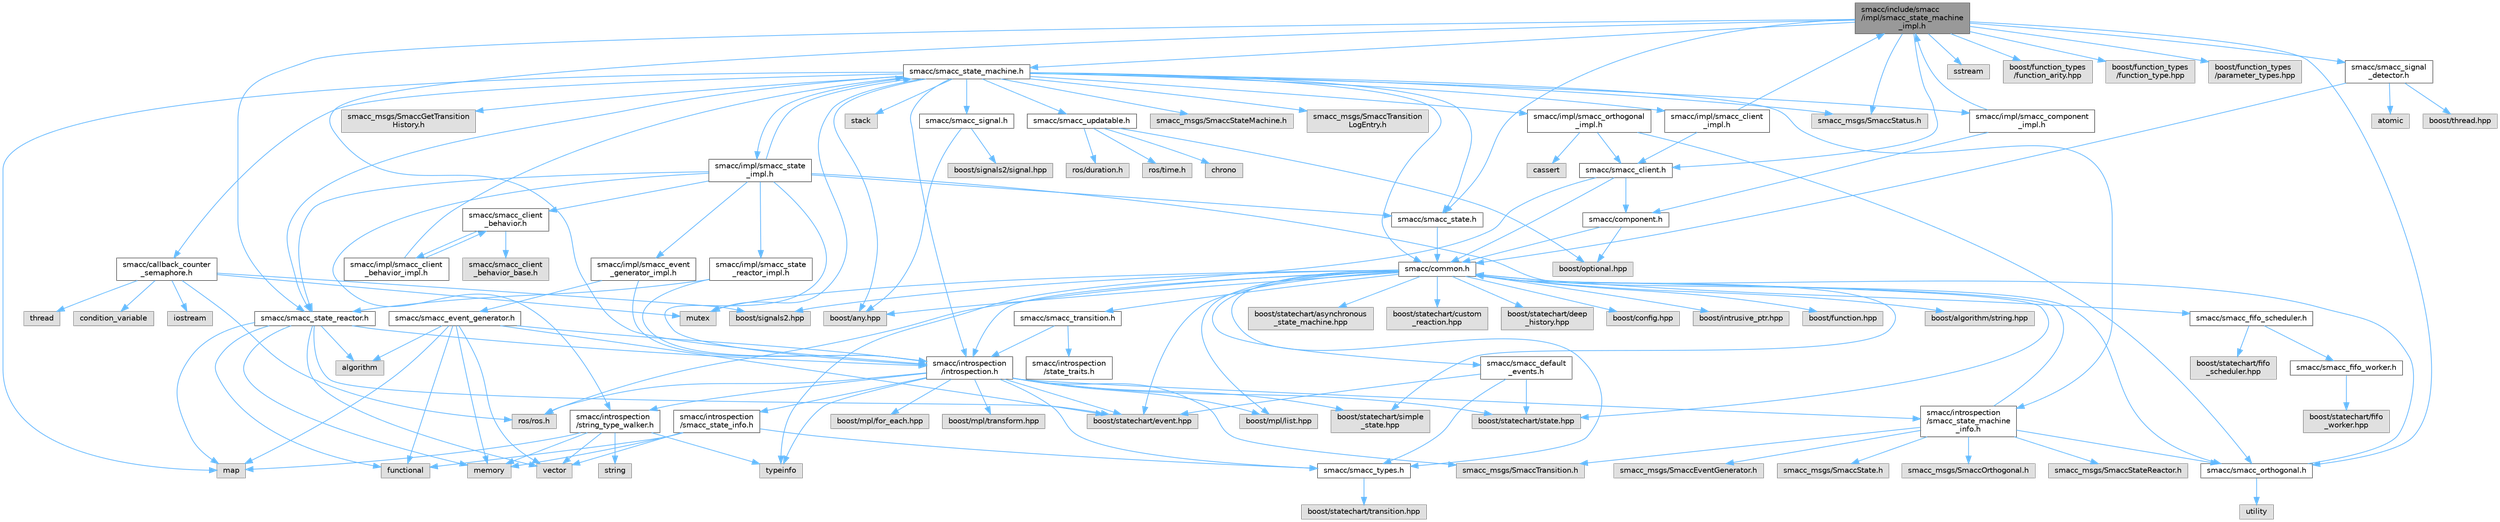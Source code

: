 digraph "smacc/include/smacc/impl/smacc_state_machine_impl.h"
{
 // LATEX_PDF_SIZE
  bgcolor="transparent";
  edge [fontname=Helvetica,fontsize=10,labelfontname=Helvetica,labelfontsize=10];
  node [fontname=Helvetica,fontsize=10,shape=box,height=0.2,width=0.4];
  Node1 [label="smacc/include/smacc\l/impl/smacc_state_machine\l_impl.h",height=0.2,width=0.4,color="gray40", fillcolor="grey60", style="filled", fontcolor="black",tooltip=" "];
  Node1 -> Node2 [color="steelblue1",style="solid"];
  Node2 [label="smacc/smacc_state_machine.h",height=0.2,width=0.4,color="grey40", fillcolor="white", style="filled",URL="$smacc__state__machine_8h.html",tooltip=" "];
  Node2 -> Node3 [color="steelblue1",style="solid"];
  Node3 [label="boost/any.hpp",height=0.2,width=0.4,color="grey60", fillcolor="#E0E0E0", style="filled",tooltip=" "];
  Node2 -> Node4 [color="steelblue1",style="solid"];
  Node4 [label="map",height=0.2,width=0.4,color="grey60", fillcolor="#E0E0E0", style="filled",tooltip=" "];
  Node2 -> Node5 [color="steelblue1",style="solid"];
  Node5 [label="mutex",height=0.2,width=0.4,color="grey60", fillcolor="#E0E0E0", style="filled",tooltip=" "];
  Node2 -> Node6 [color="steelblue1",style="solid"];
  Node6 [label="stack",height=0.2,width=0.4,color="grey60", fillcolor="#E0E0E0", style="filled",tooltip=" "];
  Node2 -> Node7 [color="steelblue1",style="solid"];
  Node7 [label="smacc/common.h",height=0.2,width=0.4,color="grey40", fillcolor="white", style="filled",URL="$common_8h.html",tooltip=" "];
  Node7 -> Node8 [color="steelblue1",style="solid"];
  Node8 [label="boost/statechart/state.hpp",height=0.2,width=0.4,color="grey60", fillcolor="#E0E0E0", style="filled",tooltip=" "];
  Node7 -> Node9 [color="steelblue1",style="solid"];
  Node9 [label="boost/statechart/simple\l_state.hpp",height=0.2,width=0.4,color="grey60", fillcolor="#E0E0E0", style="filled",tooltip=" "];
  Node7 -> Node10 [color="steelblue1",style="solid"];
  Node10 [label="boost/statechart/event.hpp",height=0.2,width=0.4,color="grey60", fillcolor="#E0E0E0", style="filled",tooltip=" "];
  Node7 -> Node11 [color="steelblue1",style="solid"];
  Node11 [label="boost/statechart/asynchronous\l_state_machine.hpp",height=0.2,width=0.4,color="grey60", fillcolor="#E0E0E0", style="filled",tooltip=" "];
  Node7 -> Node12 [color="steelblue1",style="solid"];
  Node12 [label="boost/statechart/custom\l_reaction.hpp",height=0.2,width=0.4,color="grey60", fillcolor="#E0E0E0", style="filled",tooltip=" "];
  Node7 -> Node13 [color="steelblue1",style="solid"];
  Node13 [label="boost/statechart/deep\l_history.hpp",height=0.2,width=0.4,color="grey60", fillcolor="#E0E0E0", style="filled",tooltip=" "];
  Node7 -> Node14 [color="steelblue1",style="solid"];
  Node14 [label="boost/config.hpp",height=0.2,width=0.4,color="grey60", fillcolor="#E0E0E0", style="filled",tooltip=" "];
  Node7 -> Node15 [color="steelblue1",style="solid"];
  Node15 [label="boost/intrusive_ptr.hpp",height=0.2,width=0.4,color="grey60", fillcolor="#E0E0E0", style="filled",tooltip=" "];
  Node7 -> Node16 [color="steelblue1",style="solid"];
  Node16 [label="boost/function.hpp",height=0.2,width=0.4,color="grey60", fillcolor="#E0E0E0", style="filled",tooltip=" "];
  Node7 -> Node17 [color="steelblue1",style="solid"];
  Node17 [label="boost/signals2.hpp",height=0.2,width=0.4,color="grey60", fillcolor="#E0E0E0", style="filled",tooltip=" "];
  Node7 -> Node18 [color="steelblue1",style="solid"];
  Node18 [label="boost/mpl/list.hpp",height=0.2,width=0.4,color="grey60", fillcolor="#E0E0E0", style="filled",tooltip=" "];
  Node7 -> Node3 [color="steelblue1",style="solid"];
  Node7 -> Node19 [color="steelblue1",style="solid"];
  Node19 [label="boost/algorithm/string.hpp",height=0.2,width=0.4,color="grey60", fillcolor="#E0E0E0", style="filled",tooltip=" "];
  Node7 -> Node5 [color="steelblue1",style="solid"];
  Node7 -> Node20 [color="steelblue1",style="solid"];
  Node20 [label="ros/ros.h",height=0.2,width=0.4,color="grey60", fillcolor="#E0E0E0", style="filled",tooltip=" "];
  Node7 -> Node21 [color="steelblue1",style="solid"];
  Node21 [label="smacc/smacc_fifo_scheduler.h",height=0.2,width=0.4,color="grey40", fillcolor="white", style="filled",URL="$smacc__fifo__scheduler_8h.html",tooltip=" "];
  Node21 -> Node22 [color="steelblue1",style="solid"];
  Node22 [label="boost/statechart/fifo\l_scheduler.hpp",height=0.2,width=0.4,color="grey60", fillcolor="#E0E0E0", style="filled",tooltip=" "];
  Node21 -> Node23 [color="steelblue1",style="solid"];
  Node23 [label="smacc/smacc_fifo_worker.h",height=0.2,width=0.4,color="grey40", fillcolor="white", style="filled",URL="$smacc__fifo__worker_8h.html",tooltip=" "];
  Node23 -> Node24 [color="steelblue1",style="solid"];
  Node24 [label="boost/statechart/fifo\l_worker.hpp",height=0.2,width=0.4,color="grey60", fillcolor="#E0E0E0", style="filled",tooltip=" "];
  Node7 -> Node25 [color="steelblue1",style="solid"];
  Node25 [label="smacc/smacc_types.h",height=0.2,width=0.4,color="grey40", fillcolor="white", style="filled",URL="$smacc__types_8h.html",tooltip=" "];
  Node25 -> Node26 [color="steelblue1",style="solid"];
  Node26 [label="boost/statechart/transition.hpp",height=0.2,width=0.4,color="grey60", fillcolor="#E0E0E0", style="filled",tooltip=" "];
  Node7 -> Node27 [color="steelblue1",style="solid"];
  Node27 [label="smacc/introspection\l/introspection.h",height=0.2,width=0.4,color="grey40", fillcolor="white", style="filled",URL="$introspection_8h.html",tooltip=" "];
  Node27 -> Node8 [color="steelblue1",style="solid"];
  Node27 -> Node9 [color="steelblue1",style="solid"];
  Node27 -> Node10 [color="steelblue1",style="solid"];
  Node27 -> Node20 [color="steelblue1",style="solid"];
  Node27 -> Node28 [color="steelblue1",style="solid"];
  Node28 [label="typeinfo",height=0.2,width=0.4,color="grey60", fillcolor="#E0E0E0", style="filled",tooltip=" "];
  Node27 -> Node18 [color="steelblue1",style="solid"];
  Node27 -> Node29 [color="steelblue1",style="solid"];
  Node29 [label="boost/mpl/for_each.hpp",height=0.2,width=0.4,color="grey60", fillcolor="#E0E0E0", style="filled",tooltip=" "];
  Node27 -> Node30 [color="steelblue1",style="solid"];
  Node30 [label="boost/mpl/transform.hpp",height=0.2,width=0.4,color="grey60", fillcolor="#E0E0E0", style="filled",tooltip=" "];
  Node27 -> Node25 [color="steelblue1",style="solid"];
  Node27 -> Node31 [color="steelblue1",style="solid"];
  Node31 [label="smacc/introspection\l/string_type_walker.h",height=0.2,width=0.4,color="grey40", fillcolor="white", style="filled",URL="$string__type__walker_8h.html",tooltip=" "];
  Node31 -> Node32 [color="steelblue1",style="solid"];
  Node32 [label="string",height=0.2,width=0.4,color="grey60", fillcolor="#E0E0E0", style="filled",tooltip=" "];
  Node31 -> Node33 [color="steelblue1",style="solid"];
  Node33 [label="memory",height=0.2,width=0.4,color="grey60", fillcolor="#E0E0E0", style="filled",tooltip=" "];
  Node31 -> Node34 [color="steelblue1",style="solid"];
  Node34 [label="vector",height=0.2,width=0.4,color="grey60", fillcolor="#E0E0E0", style="filled",tooltip=" "];
  Node31 -> Node28 [color="steelblue1",style="solid"];
  Node31 -> Node4 [color="steelblue1",style="solid"];
  Node27 -> Node35 [color="steelblue1",style="solid"];
  Node35 [label="smacc/introspection\l/smacc_state_info.h",height=0.2,width=0.4,color="grey40", fillcolor="white", style="filled",URL="$smacc__state__info_8h.html",tooltip=" "];
  Node35 -> Node33 [color="steelblue1",style="solid"];
  Node35 -> Node36 [color="steelblue1",style="solid"];
  Node36 [label="functional",height=0.2,width=0.4,color="grey60", fillcolor="#E0E0E0", style="filled",tooltip=" "];
  Node35 -> Node34 [color="steelblue1",style="solid"];
  Node35 -> Node25 [color="steelblue1",style="solid"];
  Node27 -> Node37 [color="steelblue1",style="solid"];
  Node37 [label="smacc_msgs/SmaccTransition.h",height=0.2,width=0.4,color="grey60", fillcolor="#E0E0E0", style="filled",tooltip=" "];
  Node27 -> Node38 [color="steelblue1",style="solid"];
  Node38 [label="smacc/introspection\l/smacc_state_machine\l_info.h",height=0.2,width=0.4,color="grey40", fillcolor="white", style="filled",URL="$smacc__state__machine__info_8h.html",tooltip=" "];
  Node38 -> Node7 [color="steelblue1",style="solid"];
  Node38 -> Node39 [color="steelblue1",style="solid"];
  Node39 [label="smacc/smacc_orthogonal.h",height=0.2,width=0.4,color="grey40", fillcolor="white", style="filled",URL="$smacc__orthogonal_8h.html",tooltip=" "];
  Node39 -> Node7 [color="steelblue1",style="solid"];
  Node39 -> Node40 [color="steelblue1",style="solid"];
  Node40 [label="utility",height=0.2,width=0.4,color="grey60", fillcolor="#E0E0E0", style="filled",tooltip=" "];
  Node38 -> Node41 [color="steelblue1",style="solid"];
  Node41 [label="smacc_msgs/SmaccState.h",height=0.2,width=0.4,color="grey60", fillcolor="#E0E0E0", style="filled",tooltip=" "];
  Node38 -> Node37 [color="steelblue1",style="solid"];
  Node38 -> Node42 [color="steelblue1",style="solid"];
  Node42 [label="smacc_msgs/SmaccOrthogonal.h",height=0.2,width=0.4,color="grey60", fillcolor="#E0E0E0", style="filled",tooltip=" "];
  Node38 -> Node43 [color="steelblue1",style="solid"];
  Node43 [label="smacc_msgs/SmaccStateReactor.h",height=0.2,width=0.4,color="grey60", fillcolor="#E0E0E0", style="filled",tooltip=" "];
  Node38 -> Node44 [color="steelblue1",style="solid"];
  Node44 [label="smacc_msgs/SmaccEventGenerator.h",height=0.2,width=0.4,color="grey60", fillcolor="#E0E0E0", style="filled",tooltip=" "];
  Node7 -> Node45 [color="steelblue1",style="solid"];
  Node45 [label="smacc/smacc_default\l_events.h",height=0.2,width=0.4,color="grey40", fillcolor="white", style="filled",URL="$smacc__default__events_8h.html",tooltip=" "];
  Node45 -> Node8 [color="steelblue1",style="solid"];
  Node45 -> Node10 [color="steelblue1",style="solid"];
  Node45 -> Node25 [color="steelblue1",style="solid"];
  Node7 -> Node46 [color="steelblue1",style="solid"];
  Node46 [label="smacc/smacc_transition.h",height=0.2,width=0.4,color="grey40", fillcolor="white", style="filled",URL="$smacc__transition_8h.html",tooltip=" "];
  Node46 -> Node27 [color="steelblue1",style="solid"];
  Node46 -> Node47 [color="steelblue1",style="solid"];
  Node47 [label="smacc/introspection\l/state_traits.h",height=0.2,width=0.4,color="grey40", fillcolor="white", style="filled",URL="$state__traits_8h.html",tooltip=" "];
  Node2 -> Node27 [color="steelblue1",style="solid"];
  Node2 -> Node38 [color="steelblue1",style="solid"];
  Node2 -> Node48 [color="steelblue1",style="solid"];
  Node48 [label="smacc/smacc_updatable.h",height=0.2,width=0.4,color="grey40", fillcolor="white", style="filled",URL="$smacc__updatable_8h.html",tooltip=" "];
  Node48 -> Node49 [color="steelblue1",style="solid"];
  Node49 [label="chrono",height=0.2,width=0.4,color="grey60", fillcolor="#E0E0E0", style="filled",tooltip=" "];
  Node48 -> Node50 [color="steelblue1",style="solid"];
  Node50 [label="boost/optional.hpp",height=0.2,width=0.4,color="grey60", fillcolor="#E0E0E0", style="filled",tooltip=" "];
  Node48 -> Node51 [color="steelblue1",style="solid"];
  Node51 [label="ros/duration.h",height=0.2,width=0.4,color="grey60", fillcolor="#E0E0E0", style="filled",tooltip=" "];
  Node48 -> Node52 [color="steelblue1",style="solid"];
  Node52 [label="ros/time.h",height=0.2,width=0.4,color="grey60", fillcolor="#E0E0E0", style="filled",tooltip=" "];
  Node2 -> Node53 [color="steelblue1",style="solid"];
  Node53 [label="smacc/smacc_signal.h",height=0.2,width=0.4,color="grey40", fillcolor="white", style="filled",URL="$smacc__signal_8h.html",tooltip=" "];
  Node53 -> Node54 [color="steelblue1",style="solid"];
  Node54 [label="boost/signals2/signal.hpp",height=0.2,width=0.4,color="grey60", fillcolor="#E0E0E0", style="filled",tooltip=" "];
  Node53 -> Node3 [color="steelblue1",style="solid"];
  Node2 -> Node55 [color="steelblue1",style="solid"];
  Node55 [label="smacc_msgs/SmaccStateMachine.h",height=0.2,width=0.4,color="grey60", fillcolor="#E0E0E0", style="filled",tooltip=" "];
  Node2 -> Node56 [color="steelblue1",style="solid"];
  Node56 [label="smacc_msgs/SmaccTransition\lLogEntry.h",height=0.2,width=0.4,color="grey60", fillcolor="#E0E0E0", style="filled",tooltip=" "];
  Node2 -> Node57 [color="steelblue1",style="solid"];
  Node57 [label="smacc_msgs/SmaccStatus.h",height=0.2,width=0.4,color="grey60", fillcolor="#E0E0E0", style="filled",tooltip=" "];
  Node2 -> Node58 [color="steelblue1",style="solid"];
  Node58 [label="smacc_msgs/SmaccGetTransition\lHistory.h",height=0.2,width=0.4,color="grey60", fillcolor="#E0E0E0", style="filled",tooltip=" "];
  Node2 -> Node59 [color="steelblue1",style="solid"];
  Node59 [label="smacc/smacc_state.h",height=0.2,width=0.4,color="grey40", fillcolor="white", style="filled",URL="$smacc__state_8h.html",tooltip=" "];
  Node59 -> Node7 [color="steelblue1",style="solid"];
  Node2 -> Node60 [color="steelblue1",style="solid"];
  Node60 [label="smacc/smacc_state_reactor.h",height=0.2,width=0.4,color="grey40", fillcolor="white", style="filled",URL="$smacc__state__reactor_8h.html",tooltip=" "];
  Node60 -> Node36 [color="steelblue1",style="solid"];
  Node60 -> Node33 [color="steelblue1",style="solid"];
  Node60 -> Node34 [color="steelblue1",style="solid"];
  Node60 -> Node61 [color="steelblue1",style="solid"];
  Node61 [label="algorithm",height=0.2,width=0.4,color="grey60", fillcolor="#E0E0E0", style="filled",tooltip=" "];
  Node60 -> Node27 [color="steelblue1",style="solid"];
  Node60 -> Node10 [color="steelblue1",style="solid"];
  Node60 -> Node4 [color="steelblue1",style="solid"];
  Node2 -> Node62 [color="steelblue1",style="solid"];
  Node62 [label="smacc/callback_counter\l_semaphore.h",height=0.2,width=0.4,color="grey40", fillcolor="white", style="filled",URL="$callback__counter__semaphore_8h.html",tooltip=" "];
  Node62 -> Node63 [color="steelblue1",style="solid"];
  Node63 [label="iostream",height=0.2,width=0.4,color="grey60", fillcolor="#E0E0E0", style="filled",tooltip=" "];
  Node62 -> Node17 [color="steelblue1",style="solid"];
  Node62 -> Node64 [color="steelblue1",style="solid"];
  Node64 [label="thread",height=0.2,width=0.4,color="grey60", fillcolor="#E0E0E0", style="filled",tooltip=" "];
  Node62 -> Node65 [color="steelblue1",style="solid"];
  Node65 [label="condition_variable",height=0.2,width=0.4,color="grey60", fillcolor="#E0E0E0", style="filled",tooltip=" "];
  Node62 -> Node5 [color="steelblue1",style="solid"];
  Node62 -> Node20 [color="steelblue1",style="solid"];
  Node2 -> Node66 [color="steelblue1",style="solid"];
  Node66 [label="smacc/impl/smacc_state\l_impl.h",height=0.2,width=0.4,color="grey40", fillcolor="white", style="filled",URL="$smacc__state__impl_8h.html",tooltip=" "];
  Node66 -> Node59 [color="steelblue1",style="solid"];
  Node66 -> Node39 [color="steelblue1",style="solid"];
  Node66 -> Node67 [color="steelblue1",style="solid"];
  Node67 [label="smacc/smacc_client\l_behavior.h",height=0.2,width=0.4,color="grey40", fillcolor="white", style="filled",URL="$smacc__client__behavior_8h.html",tooltip=" "];
  Node67 -> Node68 [color="steelblue1",style="solid"];
  Node68 [label="smacc/smacc_client\l_behavior_base.h",height=0.2,width=0.4,color="grey60", fillcolor="#E0E0E0", style="filled",tooltip=" "];
  Node67 -> Node69 [color="steelblue1",style="solid"];
  Node69 [label="smacc/impl/smacc_client\l_behavior_impl.h",height=0.2,width=0.4,color="grey40", fillcolor="white", style="filled",URL="$smacc__client__behavior__impl_8h.html",tooltip=" "];
  Node69 -> Node67 [color="steelblue1",style="solid"];
  Node69 -> Node2 [color="steelblue1",style="solid"];
  Node66 -> Node27 [color="steelblue1",style="solid"];
  Node66 -> Node60 [color="steelblue1",style="solid"];
  Node66 -> Node31 [color="steelblue1",style="solid"];
  Node66 -> Node2 [color="steelblue1",style="solid"];
  Node66 -> Node70 [color="steelblue1",style="solid"];
  Node70 [label="smacc/impl/smacc_state\l_reactor_impl.h",height=0.2,width=0.4,color="grey40", fillcolor="white", style="filled",URL="$smacc__state__reactor__impl_8h.html",tooltip=" "];
  Node70 -> Node60 [color="steelblue1",style="solid"];
  Node70 -> Node27 [color="steelblue1",style="solid"];
  Node66 -> Node71 [color="steelblue1",style="solid"];
  Node71 [label="smacc/impl/smacc_event\l_generator_impl.h",height=0.2,width=0.4,color="grey40", fillcolor="white", style="filled",URL="$smacc__event__generator__impl_8h.html",tooltip=" "];
  Node71 -> Node72 [color="steelblue1",style="solid"];
  Node72 [label="smacc/smacc_event_generator.h",height=0.2,width=0.4,color="grey40", fillcolor="white", style="filled",URL="$smacc__event__generator_8h.html",tooltip=" "];
  Node72 -> Node36 [color="steelblue1",style="solid"];
  Node72 -> Node33 [color="steelblue1",style="solid"];
  Node72 -> Node34 [color="steelblue1",style="solid"];
  Node72 -> Node61 [color="steelblue1",style="solid"];
  Node72 -> Node27 [color="steelblue1",style="solid"];
  Node72 -> Node10 [color="steelblue1",style="solid"];
  Node72 -> Node4 [color="steelblue1",style="solid"];
  Node71 -> Node27 [color="steelblue1",style="solid"];
  Node2 -> Node73 [color="steelblue1",style="solid"];
  Node73 [label="smacc/impl/smacc_client\l_impl.h",height=0.2,width=0.4,color="grey40", fillcolor="white", style="filled",URL="$smacc__client__impl_8h.html",tooltip=" "];
  Node73 -> Node74 [color="steelblue1",style="solid"];
  Node74 [label="smacc/smacc_client.h",height=0.2,width=0.4,color="grey40", fillcolor="white", style="filled",URL="$smacc__client_8h.html",tooltip=" "];
  Node74 -> Node7 [color="steelblue1",style="solid"];
  Node74 -> Node75 [color="steelblue1",style="solid"];
  Node75 [label="smacc/component.h",height=0.2,width=0.4,color="grey40", fillcolor="white", style="filled",URL="$component_8h.html",tooltip=" "];
  Node75 -> Node7 [color="steelblue1",style="solid"];
  Node75 -> Node50 [color="steelblue1",style="solid"];
  Node74 -> Node28 [color="steelblue1",style="solid"];
  Node73 -> Node1 [color="steelblue1",style="solid"];
  Node2 -> Node76 [color="steelblue1",style="solid"];
  Node76 [label="smacc/impl/smacc_component\l_impl.h",height=0.2,width=0.4,color="grey40", fillcolor="white", style="filled",URL="$smacc__component__impl_8h.html",tooltip=" "];
  Node76 -> Node75 [color="steelblue1",style="solid"];
  Node76 -> Node1 [color="steelblue1",style="solid"];
  Node2 -> Node77 [color="steelblue1",style="solid"];
  Node77 [label="smacc/impl/smacc_orthogonal\l_impl.h",height=0.2,width=0.4,color="grey40", fillcolor="white", style="filled",URL="$smacc__orthogonal__impl_8h.html",tooltip=" "];
  Node77 -> Node39 [color="steelblue1",style="solid"];
  Node77 -> Node74 [color="steelblue1",style="solid"];
  Node77 -> Node78 [color="steelblue1",style="solid"];
  Node78 [label="cassert",height=0.2,width=0.4,color="grey60", fillcolor="#E0E0E0", style="filled",tooltip=" "];
  Node1 -> Node74 [color="steelblue1",style="solid"];
  Node1 -> Node39 [color="steelblue1",style="solid"];
  Node1 -> Node59 [color="steelblue1",style="solid"];
  Node1 -> Node27 [color="steelblue1",style="solid"];
  Node1 -> Node79 [color="steelblue1",style="solid"];
  Node79 [label="smacc/smacc_signal\l_detector.h",height=0.2,width=0.4,color="grey40", fillcolor="white", style="filled",URL="$smacc__signal__detector_8h.html",tooltip=" "];
  Node79 -> Node80 [color="steelblue1",style="solid"];
  Node80 [label="boost/thread.hpp",height=0.2,width=0.4,color="grey60", fillcolor="#E0E0E0", style="filled",tooltip=" "];
  Node79 -> Node7 [color="steelblue1",style="solid"];
  Node79 -> Node81 [color="steelblue1",style="solid"];
  Node81 [label="atomic",height=0.2,width=0.4,color="grey60", fillcolor="#E0E0E0", style="filled",tooltip=" "];
  Node1 -> Node60 [color="steelblue1",style="solid"];
  Node1 -> Node57 [color="steelblue1",style="solid"];
  Node1 -> Node82 [color="steelblue1",style="solid"];
  Node82 [label="sstream",height=0.2,width=0.4,color="grey60", fillcolor="#E0E0E0", style="filled",tooltip=" "];
  Node1 -> Node83 [color="steelblue1",style="solid"];
  Node83 [label="boost/function_types\l/function_arity.hpp",height=0.2,width=0.4,color="grey60", fillcolor="#E0E0E0", style="filled",tooltip=" "];
  Node1 -> Node84 [color="steelblue1",style="solid"];
  Node84 [label="boost/function_types\l/function_type.hpp",height=0.2,width=0.4,color="grey60", fillcolor="#E0E0E0", style="filled",tooltip=" "];
  Node1 -> Node85 [color="steelblue1",style="solid"];
  Node85 [label="boost/function_types\l/parameter_types.hpp",height=0.2,width=0.4,color="grey60", fillcolor="#E0E0E0", style="filled",tooltip=" "];
}
